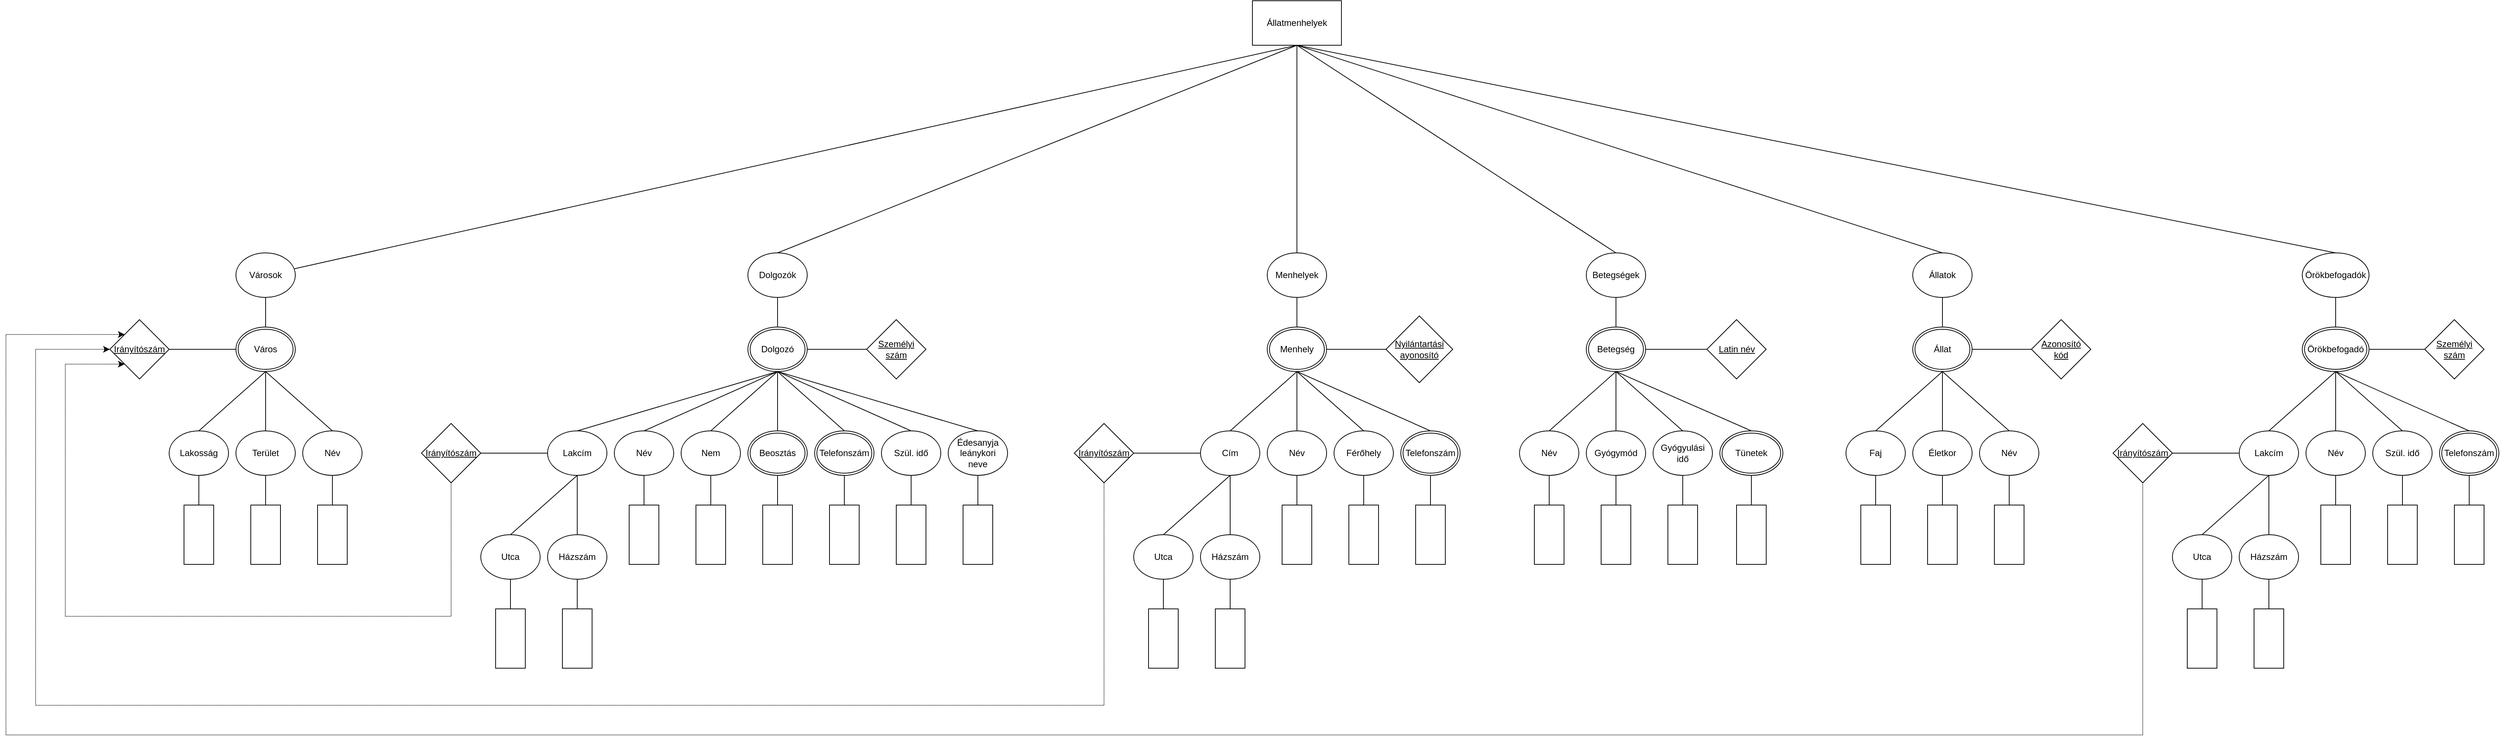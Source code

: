 <mxfile version="24.7.17">
  <diagram name="Page-1" id="3XOxG6FMkao1AMan2YhP">
    <mxGraphModel dx="5751" dy="2480" grid="1" gridSize="10" guides="1" tooltips="1" connect="1" arrows="1" fold="1" page="1" pageScale="1" pageWidth="850" pageHeight="1100" math="0" shadow="0">
      <root>
        <mxCell id="0" />
        <mxCell id="1" parent="0" />
        <mxCell id="oJl91GnHJdicE9mI5OMN-8" value="Lakosság" style="ellipse;whiteSpace=wrap;html=1;" parent="1" vertex="1">
          <mxGeometry x="-1470" y="590" width="80" height="60" as="geometry" />
        </mxCell>
        <mxCell id="oJl91GnHJdicE9mI5OMN-9" value="Terület" style="ellipse;whiteSpace=wrap;html=1;" parent="1" vertex="1">
          <mxGeometry x="-1380" y="590" width="80" height="60" as="geometry" />
        </mxCell>
        <mxCell id="oJl91GnHJdicE9mI5OMN-10" value="Név" style="ellipse;whiteSpace=wrap;html=1;" parent="1" vertex="1">
          <mxGeometry x="-1290" y="590" width="80" height="60" as="geometry" />
        </mxCell>
        <mxCell id="oJl91GnHJdicE9mI5OMN-11" value="" style="endArrow=none;html=1;rounded=0;exitX=1;exitY=0.5;exitDx=0;exitDy=0;entryX=0;entryY=0.5;entryDx=0;entryDy=0;" parent="1" source="3jUiUVgvmcOmY0SQq6iD-46" target="3jUiUVgvmcOmY0SQq6iD-12" edge="1">
          <mxGeometry width="50" height="50" relative="1" as="geometry">
            <mxPoint x="-1460" y="480" as="sourcePoint" />
            <mxPoint x="-890" y="880" as="targetPoint" />
          </mxGeometry>
        </mxCell>
        <mxCell id="oJl91GnHJdicE9mI5OMN-12" value="" style="endArrow=none;html=1;rounded=0;exitX=0.5;exitY=0;exitDx=0;exitDy=0;entryX=0.5;entryY=1;entryDx=0;entryDy=0;endFill=0;startArrow=none;startFill=0;" parent="1" source="oJl91GnHJdicE9mI5OMN-10" target="3jUiUVgvmcOmY0SQq6iD-12" edge="1">
          <mxGeometry width="50" height="50" relative="1" as="geometry">
            <mxPoint x="-1030" y="520" as="sourcePoint" />
            <mxPoint x="-965" y="520" as="targetPoint" />
          </mxGeometry>
        </mxCell>
        <mxCell id="oJl91GnHJdicE9mI5OMN-13" value="" style="endArrow=none;html=1;rounded=0;exitX=0.5;exitY=1;exitDx=0;exitDy=0;entryX=0.5;entryY=0;entryDx=0;entryDy=0;" parent="1" source="3jUiUVgvmcOmY0SQq6iD-12" target="oJl91GnHJdicE9mI5OMN-8" edge="1">
          <mxGeometry width="50" height="50" relative="1" as="geometry">
            <mxPoint x="-1030" y="590" as="sourcePoint" />
            <mxPoint x="-965" y="520" as="targetPoint" />
          </mxGeometry>
        </mxCell>
        <mxCell id="oJl91GnHJdicE9mI5OMN-14" value="" style="endArrow=none;html=1;rounded=0;entryX=0.5;entryY=0;entryDx=0;entryDy=0;exitX=0.5;exitY=1;exitDx=0;exitDy=0;" parent="1" source="3jUiUVgvmcOmY0SQq6iD-12" target="oJl91GnHJdicE9mI5OMN-9" edge="1">
          <mxGeometry width="50" height="50" relative="1" as="geometry">
            <mxPoint x="-845" y="520" as="sourcePoint" />
            <mxPoint x="-780" y="520" as="targetPoint" />
          </mxGeometry>
        </mxCell>
        <mxCell id="oJl91GnHJdicE9mI5OMN-92" style="rounded=0;orthogonalLoop=1;jettySize=auto;html=1;exitX=0.5;exitY=1;exitDx=0;exitDy=0;entryX=0.5;entryY=0;entryDx=0;entryDy=0;endArrow=none;endFill=0;" parent="1" source="3jUiUVgvmcOmY0SQq6iD-15" target="oJl91GnHJdicE9mI5OMN-73" edge="1">
          <mxGeometry relative="1" as="geometry">
            <mxPoint x="950.0" y="540" as="sourcePoint" />
          </mxGeometry>
        </mxCell>
        <mxCell id="oJl91GnHJdicE9mI5OMN-94" style="rounded=0;orthogonalLoop=1;jettySize=auto;html=1;exitX=1;exitY=0.5;exitDx=0;exitDy=0;entryX=0;entryY=0.5;entryDx=0;entryDy=0;endArrow=none;endFill=0;" parent="1" source="3jUiUVgvmcOmY0SQq6iD-15" target="3jUiUVgvmcOmY0SQq6iD-56" edge="1">
          <mxGeometry relative="1" as="geometry">
            <mxPoint x="950.0" y="540" as="sourcePoint" />
            <mxPoint x="1060" y="450" as="targetPoint" />
          </mxGeometry>
        </mxCell>
        <mxCell id="oJl91GnHJdicE9mI5OMN-95" style="rounded=0;orthogonalLoop=1;jettySize=auto;html=1;exitX=0.5;exitY=1;exitDx=0;exitDy=0;entryX=0.5;entryY=0;entryDx=0;entryDy=0;endArrow=none;endFill=0;startArrow=none;startFill=0;" parent="1" source="3jUiUVgvmcOmY0SQq6iD-15" target="oJl91GnHJdicE9mI5OMN-71" edge="1">
          <mxGeometry relative="1" as="geometry">
            <mxPoint x="950.0" y="540" as="sourcePoint" />
          </mxGeometry>
        </mxCell>
        <mxCell id="oJl91GnHJdicE9mI5OMN-35" value="Név" style="ellipse;whiteSpace=wrap;html=1;" parent="1" vertex="1">
          <mxGeometry x="-870" y="590" width="80" height="60" as="geometry" />
        </mxCell>
        <mxCell id="oJl91GnHJdicE9mI5OMN-52" style="rounded=0;orthogonalLoop=1;jettySize=auto;html=1;entryX=1;entryY=0.5;entryDx=0;entryDy=0;endArrow=none;endFill=0;exitX=0;exitY=0.5;exitDx=0;exitDy=0;" parent="1" source="3jUiUVgvmcOmY0SQq6iD-53" target="3jUiUVgvmcOmY0SQq6iD-13" edge="1">
          <mxGeometry relative="1" as="geometry">
            <mxPoint x="30" y="540" as="targetPoint" />
            <mxPoint x="-130" y="620" as="sourcePoint" />
          </mxGeometry>
        </mxCell>
        <mxCell id="oJl91GnHJdicE9mI5OMN-39" value="Cím" style="ellipse;whiteSpace=wrap;html=1;" parent="1" vertex="1">
          <mxGeometry x="-80" y="590" width="80" height="60" as="geometry" />
        </mxCell>
        <mxCell id="oJl91GnHJdicE9mI5OMN-40" value="Utca" style="ellipse;whiteSpace=wrap;html=1;" parent="1" vertex="1">
          <mxGeometry x="-170" y="730" width="80" height="60" as="geometry" />
        </mxCell>
        <mxCell id="oJl91GnHJdicE9mI5OMN-41" value="Házszám" style="ellipse;whiteSpace=wrap;html=1;" parent="1" vertex="1">
          <mxGeometry x="-80" y="730" width="80" height="60" as="geometry" />
        </mxCell>
        <mxCell id="oJl91GnHJdicE9mI5OMN-42" value="Férőhely" style="ellipse;whiteSpace=wrap;html=1;" parent="1" vertex="1">
          <mxGeometry x="100" y="590" width="80" height="60" as="geometry" />
        </mxCell>
        <mxCell id="oJl91GnHJdicE9mI5OMN-43" value="Név" style="ellipse;whiteSpace=wrap;html=1;" parent="1" vertex="1">
          <mxGeometry x="10" y="590" width="80" height="60" as="geometry" />
        </mxCell>
        <mxCell id="oJl91GnHJdicE9mI5OMN-45" value="Nem" style="ellipse;whiteSpace=wrap;html=1;" parent="1" vertex="1">
          <mxGeometry x="-780" y="590" width="80" height="60" as="geometry" />
        </mxCell>
        <mxCell id="oJl91GnHJdicE9mI5OMN-46" value="Szül. idő" style="ellipse;whiteSpace=wrap;html=1;" parent="1" vertex="1">
          <mxGeometry x="-510" y="590" width="80" height="60" as="geometry" />
        </mxCell>
        <mxCell id="oJl91GnHJdicE9mI5OMN-49" value="" style="endArrow=none;html=1;rounded=0;exitX=0.5;exitY=0;exitDx=0;exitDy=0;entryX=0.5;entryY=1;entryDx=0;entryDy=0;" parent="1" source="oJl91GnHJdicE9mI5OMN-61" target="3jUiUVgvmcOmY0SQq6iD-11" edge="1">
          <mxGeometry width="50" height="50" relative="1" as="geometry">
            <mxPoint x="200" y="760" as="sourcePoint" />
            <mxPoint x="30" y="535" as="targetPoint" />
          </mxGeometry>
        </mxCell>
        <mxCell id="oJl91GnHJdicE9mI5OMN-53" style="rounded=0;orthogonalLoop=1;jettySize=auto;html=1;entryX=0.5;entryY=1;entryDx=0;entryDy=0;endArrow=none;endFill=0;exitX=0.5;exitY=0;exitDx=0;exitDy=0;startArrow=none;startFill=0;" parent="1" source="oJl91GnHJdicE9mI5OMN-43" target="3jUiUVgvmcOmY0SQq6iD-13" edge="1">
          <mxGeometry relative="1" as="geometry">
            <mxPoint x="-143" y="421" as="sourcePoint" />
            <mxPoint x="30" y="540" as="targetPoint" />
          </mxGeometry>
        </mxCell>
        <mxCell id="oJl91GnHJdicE9mI5OMN-54" style="rounded=0;orthogonalLoop=1;jettySize=auto;html=1;entryX=0.5;entryY=0;entryDx=0;entryDy=0;endArrow=none;endFill=0;exitX=0.5;exitY=1;exitDx=0;exitDy=0;" parent="1" source="3jUiUVgvmcOmY0SQq6iD-13" target="oJl91GnHJdicE9mI5OMN-39" edge="1">
          <mxGeometry relative="1" as="geometry">
            <mxPoint x="30" y="540" as="sourcePoint" />
            <mxPoint x="-5" y="470" as="targetPoint" />
          </mxGeometry>
        </mxCell>
        <mxCell id="oJl91GnHJdicE9mI5OMN-55" style="rounded=0;orthogonalLoop=1;jettySize=auto;html=1;entryX=0.5;entryY=1;entryDx=0;entryDy=0;endArrow=none;endFill=0;exitX=0.5;exitY=0;exitDx=0;exitDy=0;" parent="1" source="oJl91GnHJdicE9mI5OMN-42" target="3jUiUVgvmcOmY0SQq6iD-13" edge="1">
          <mxGeometry relative="1" as="geometry">
            <mxPoint x="-123.0" y="441" as="sourcePoint" />
            <mxPoint x="30" y="540" as="targetPoint" />
          </mxGeometry>
        </mxCell>
        <mxCell id="t7DiXKhFXk8-TvQDCCYp-29" style="rounded=0;orthogonalLoop=1;jettySize=auto;html=1;exitX=1;exitY=0.5;exitDx=0;exitDy=0;entryX=0;entryY=0.5;entryDx=0;entryDy=0;endArrow=none;endFill=0;" parent="1" source="3jUiUVgvmcOmY0SQq6iD-49" target="oJl91GnHJdicE9mI5OMN-39" edge="1">
          <mxGeometry relative="1" as="geometry" />
        </mxCell>
        <mxCell id="oJl91GnHJdicE9mI5OMN-61" value="Lakcím" style="ellipse;whiteSpace=wrap;html=1;" parent="1" vertex="1">
          <mxGeometry x="-960" y="590" width="80" height="60" as="geometry" />
        </mxCell>
        <mxCell id="oJl91GnHJdicE9mI5OMN-62" value="Utca" style="ellipse;whiteSpace=wrap;html=1;" parent="1" vertex="1">
          <mxGeometry x="-1050" y="730" width="80" height="60" as="geometry" />
        </mxCell>
        <mxCell id="oJl91GnHJdicE9mI5OMN-63" value="Házszám" style="ellipse;whiteSpace=wrap;html=1;" parent="1" vertex="1">
          <mxGeometry x="-960" y="730" width="80" height="60" as="geometry" />
        </mxCell>
        <mxCell id="oJl91GnHJdicE9mI5OMN-64" style="rounded=0;orthogonalLoop=1;jettySize=auto;html=1;entryX=0.5;entryY=0;entryDx=0;entryDy=0;endArrow=none;endFill=0;exitX=0.5;exitY=1;exitDx=0;exitDy=0;" parent="1" source="oJl91GnHJdicE9mI5OMN-61" target="oJl91GnHJdicE9mI5OMN-62" edge="1">
          <mxGeometry relative="1" as="geometry">
            <mxPoint x="-1180.5" y="1031" as="sourcePoint" />
            <mxPoint x="-1052.5" y="1070" as="targetPoint" />
          </mxGeometry>
        </mxCell>
        <mxCell id="oJl91GnHJdicE9mI5OMN-65" style="rounded=0;orthogonalLoop=1;jettySize=auto;html=1;entryX=0.5;entryY=0;entryDx=0;entryDy=0;endArrow=none;endFill=0;exitX=0.5;exitY=1;exitDx=0;exitDy=0;" parent="1" source="oJl91GnHJdicE9mI5OMN-61" target="oJl91GnHJdicE9mI5OMN-63" edge="1">
          <mxGeometry relative="1" as="geometry">
            <mxPoint x="-1170.5" y="1041" as="sourcePoint" />
            <mxPoint x="-1042.5" y="1080" as="targetPoint" />
          </mxGeometry>
        </mxCell>
        <mxCell id="oJl91GnHJdicE9mI5OMN-67" style="rounded=0;orthogonalLoop=1;jettySize=auto;html=1;entryX=0;entryY=0.5;entryDx=0;entryDy=0;endArrow=none;endFill=0;exitX=1;exitY=0.5;exitDx=0;exitDy=0;" parent="1" source="3jUiUVgvmcOmY0SQq6iD-48" target="oJl91GnHJdicE9mI5OMN-61" edge="1">
          <mxGeometry relative="1" as="geometry">
            <mxPoint x="-550" y="810" as="sourcePoint" />
            <mxPoint x="-1082.5" y="1040" as="targetPoint" />
          </mxGeometry>
        </mxCell>
        <mxCell id="3jUiUVgvmcOmY0SQq6iD-79" value="" style="rounded=0;orthogonalLoop=1;jettySize=auto;html=1;endArrow=none;endFill=0;exitX=0.5;exitY=1;exitDx=0;exitDy=0;" edge="1" parent="1" source="oJl91GnHJdicE9mI5OMN-68" target="3jUiUVgvmcOmY0SQq6iD-77">
          <mxGeometry relative="1" as="geometry" />
        </mxCell>
        <mxCell id="oJl91GnHJdicE9mI5OMN-68" value="Édesanyja leánykori &lt;br&gt;neve" style="ellipse;whiteSpace=wrap;html=1;" parent="1" vertex="1">
          <mxGeometry x="-420" y="590" width="80" height="60" as="geometry" />
        </mxCell>
        <mxCell id="oJl91GnHJdicE9mI5OMN-71" value="Név" style="ellipse;whiteSpace=wrap;html=1;" parent="1" vertex="1">
          <mxGeometry x="970.0" y="590" width="80" height="60" as="geometry" />
        </mxCell>
        <mxCell id="oJl91GnHJdicE9mI5OMN-93" style="rounded=0;orthogonalLoop=1;jettySize=auto;html=1;exitX=0.5;exitY=0;exitDx=0;exitDy=0;entryX=0.5;entryY=1;entryDx=0;entryDy=0;endArrow=none;endFill=0;" parent="1" source="oJl91GnHJdicE9mI5OMN-72" edge="1" target="3jUiUVgvmcOmY0SQq6iD-15">
          <mxGeometry relative="1" as="geometry">
            <mxPoint x="950.0" y="540" as="targetPoint" />
          </mxGeometry>
        </mxCell>
        <mxCell id="oJl91GnHJdicE9mI5OMN-72" value="Faj" style="ellipse;whiteSpace=wrap;html=1;" parent="1" vertex="1">
          <mxGeometry x="790" y="590" width="80" height="60" as="geometry" />
        </mxCell>
        <mxCell id="oJl91GnHJdicE9mI5OMN-73" value="Életkor" style="ellipse;whiteSpace=wrap;html=1;" parent="1" vertex="1">
          <mxGeometry x="880.0" y="590" width="80" height="60" as="geometry" />
        </mxCell>
        <mxCell id="oJl91GnHJdicE9mI5OMN-96" style="rounded=0;orthogonalLoop=1;jettySize=auto;html=1;exitX=1;exitY=0.5;exitDx=0;exitDy=0;entryX=0;entryY=0.5;entryDx=0;entryDy=0;endArrow=none;endFill=0;startArrow=none;startFill=0;" parent="1" source="3jUiUVgvmcOmY0SQq6iD-16" target="3jUiUVgvmcOmY0SQq6iD-54" edge="1">
          <mxGeometry relative="1" as="geometry">
            <mxPoint x="478.75" y="520" as="sourcePoint" />
          </mxGeometry>
        </mxCell>
        <mxCell id="oJl91GnHJdicE9mI5OMN-98" style="rounded=0;orthogonalLoop=1;jettySize=auto;html=1;exitX=0.5;exitY=0;exitDx=0;exitDy=0;entryX=0.5;entryY=1;entryDx=0;entryDy=0;endArrow=none;endFill=0;startArrow=none;startFill=0;" parent="1" source="oJl91GnHJdicE9mI5OMN-79" target="3jUiUVgvmcOmY0SQq6iD-16" edge="1">
          <mxGeometry relative="1" as="geometry">
            <mxPoint x="478.75" y="520" as="targetPoint" />
          </mxGeometry>
        </mxCell>
        <mxCell id="oJl91GnHJdicE9mI5OMN-79" value="Gyógymód" style="ellipse;whiteSpace=wrap;html=1;" parent="1" vertex="1">
          <mxGeometry x="440" y="590" width="80" height="60" as="geometry" />
        </mxCell>
        <mxCell id="oJl91GnHJdicE9mI5OMN-97" style="rounded=0;orthogonalLoop=1;jettySize=auto;html=1;exitX=0.5;exitY=0;exitDx=0;exitDy=0;endArrow=none;endFill=0;startArrow=none;startFill=0;entryX=0.5;entryY=1;entryDx=0;entryDy=0;" parent="1" source="oJl91GnHJdicE9mI5OMN-80" target="3jUiUVgvmcOmY0SQq6iD-16" edge="1">
          <mxGeometry relative="1" as="geometry">
            <mxPoint x="480" y="510" as="targetPoint" />
          </mxGeometry>
        </mxCell>
        <mxCell id="oJl91GnHJdicE9mI5OMN-80" value="Név" style="ellipse;whiteSpace=wrap;html=1;" parent="1" vertex="1">
          <mxGeometry x="350" y="590" width="80" height="60" as="geometry" />
        </mxCell>
        <mxCell id="oJl91GnHJdicE9mI5OMN-99" style="rounded=0;orthogonalLoop=1;jettySize=auto;html=1;exitX=0.5;exitY=0;exitDx=0;exitDy=0;entryX=0.5;entryY=1;entryDx=0;entryDy=0;endArrow=none;endFill=0;startArrow=none;startFill=0;" parent="1" source="oJl91GnHJdicE9mI5OMN-81" target="3jUiUVgvmcOmY0SQq6iD-16" edge="1">
          <mxGeometry relative="1" as="geometry">
            <mxPoint x="478.75" y="520" as="targetPoint" />
          </mxGeometry>
        </mxCell>
        <mxCell id="oJl91GnHJdicE9mI5OMN-81" value="Gyógyulási idő" style="ellipse;whiteSpace=wrap;html=1;" parent="1" vertex="1">
          <mxGeometry x="530" y="590" width="80" height="60" as="geometry" />
        </mxCell>
        <mxCell id="oJl91GnHJdicE9mI5OMN-100" style="rounded=0;orthogonalLoop=1;jettySize=auto;html=1;exitX=0.5;exitY=0;exitDx=0;exitDy=0;entryX=0.5;entryY=1;entryDx=0;entryDy=0;endArrow=none;endFill=0;startArrow=none;startFill=0;" parent="1" source="6" target="3jUiUVgvmcOmY0SQq6iD-16" edge="1">
          <mxGeometry relative="1" as="geometry">
            <mxPoint x="478.75" y="520" as="targetPoint" />
            <mxPoint x="635" y="580" as="sourcePoint" />
          </mxGeometry>
        </mxCell>
        <mxCell id="oJl91GnHJdicE9mI5OMN-101" style="rounded=0;orthogonalLoop=1;jettySize=auto;html=1;exitX=0;exitY=0.5;exitDx=0;exitDy=0;entryX=1;entryY=0.5;entryDx=0;entryDy=0;endArrow=none;endFill=0;" parent="1" source="3jUiUVgvmcOmY0SQq6iD-52" target="3jUiUVgvmcOmY0SQq6iD-14" edge="1">
          <mxGeometry relative="1" as="geometry">
            <mxPoint x="1227.04" y="574.98" as="sourcePoint" />
            <mxPoint x="1310" y="700" as="targetPoint" />
          </mxGeometry>
        </mxCell>
        <mxCell id="oJl91GnHJdicE9mI5OMN-102" style="rounded=0;orthogonalLoop=1;jettySize=auto;html=1;exitX=0.5;exitY=0;exitDx=0;exitDy=0;entryX=0.5;entryY=1;entryDx=0;entryDy=0;endArrow=none;endFill=0;startArrow=none;startFill=0;" parent="1" source="oJl91GnHJdicE9mI5OMN-86" target="3jUiUVgvmcOmY0SQq6iD-14" edge="1">
          <mxGeometry relative="1" as="geometry">
            <mxPoint x="1310" y="700" as="targetPoint" />
          </mxGeometry>
        </mxCell>
        <mxCell id="oJl91GnHJdicE9mI5OMN-86" value="Név" style="ellipse;whiteSpace=wrap;html=1;" parent="1" vertex="1">
          <mxGeometry x="1410" y="590" width="80" height="60" as="geometry" />
        </mxCell>
        <mxCell id="oJl91GnHJdicE9mI5OMN-103" style="rounded=0;orthogonalLoop=1;jettySize=auto;html=1;exitX=0.5;exitY=0;exitDx=0;exitDy=0;entryX=0.5;entryY=1;entryDx=0;entryDy=0;endArrow=none;endFill=0;" parent="1" source="oJl91GnHJdicE9mI5OMN-87" target="3jUiUVgvmcOmY0SQq6iD-14" edge="1">
          <mxGeometry relative="1" as="geometry">
            <mxPoint x="1310" y="700" as="targetPoint" />
          </mxGeometry>
        </mxCell>
        <mxCell id="oJl91GnHJdicE9mI5OMN-87" value="Szül. idő" style="ellipse;whiteSpace=wrap;html=1;" parent="1" vertex="1">
          <mxGeometry x="1500" y="590" width="80" height="60" as="geometry" />
        </mxCell>
        <mxCell id="36u0671AOfZQsiYe3x8z-5" style="rounded=0;orthogonalLoop=1;jettySize=auto;html=1;exitX=0.5;exitY=0;exitDx=0;exitDy=0;entryX=0.5;entryY=1;entryDx=0;entryDy=0;endArrow=none;endFill=0;" parent="1" source="2" target="3jUiUVgvmcOmY0SQq6iD-13" edge="1">
          <mxGeometry relative="1" as="geometry">
            <mxPoint x="196.25" y="540" as="sourcePoint" />
            <mxPoint x="30" y="540" as="targetPoint" />
          </mxGeometry>
        </mxCell>
        <mxCell id="36u0671AOfZQsiYe3x8z-14" style="rounded=0;orthogonalLoop=1;jettySize=auto;html=1;exitX=0.5;exitY=0;exitDx=0;exitDy=0;entryX=0.5;entryY=1;entryDx=0;entryDy=0;endArrow=none;endFill=0;" parent="1" source="36u0671AOfZQsiYe3x8z-6" target="3jUiUVgvmcOmY0SQq6iD-14" edge="1">
          <mxGeometry relative="1" as="geometry">
            <mxPoint x="1310" y="700" as="targetPoint" />
          </mxGeometry>
        </mxCell>
        <mxCell id="36u0671AOfZQsiYe3x8z-6" value="Lakcím" style="ellipse;whiteSpace=wrap;html=1;" parent="1" vertex="1">
          <mxGeometry x="1320" y="590" width="80" height="60" as="geometry" />
        </mxCell>
        <mxCell id="36u0671AOfZQsiYe3x8z-7" value="Utca" style="ellipse;whiteSpace=wrap;html=1;" parent="1" vertex="1">
          <mxGeometry x="1230" y="730" width="80" height="60" as="geometry" />
        </mxCell>
        <mxCell id="36u0671AOfZQsiYe3x8z-8" value="Házszám" style="ellipse;whiteSpace=wrap;html=1;" parent="1" vertex="1">
          <mxGeometry x="1320" y="730" width="80" height="60" as="geometry" />
        </mxCell>
        <mxCell id="36u0671AOfZQsiYe3x8z-9" style="rounded=0;orthogonalLoop=1;jettySize=auto;html=1;entryX=0.5;entryY=0;entryDx=0;entryDy=0;endArrow=none;endFill=0;exitX=0.5;exitY=1;exitDx=0;exitDy=0;" parent="1" source="36u0671AOfZQsiYe3x8z-6" target="36u0671AOfZQsiYe3x8z-7" edge="1">
          <mxGeometry relative="1" as="geometry">
            <mxPoint x="1099.5" y="606" as="sourcePoint" />
            <mxPoint x="1227.5" y="645" as="targetPoint" />
          </mxGeometry>
        </mxCell>
        <mxCell id="36u0671AOfZQsiYe3x8z-10" style="rounded=0;orthogonalLoop=1;jettySize=auto;html=1;entryX=0.5;entryY=0;entryDx=0;entryDy=0;endArrow=none;endFill=0;exitX=0.5;exitY=1;exitDx=0;exitDy=0;" parent="1" source="36u0671AOfZQsiYe3x8z-6" target="36u0671AOfZQsiYe3x8z-8" edge="1">
          <mxGeometry relative="1" as="geometry">
            <mxPoint x="1109.5" y="616" as="sourcePoint" />
            <mxPoint x="1237.5" y="655" as="targetPoint" />
          </mxGeometry>
        </mxCell>
        <mxCell id="36u0671AOfZQsiYe3x8z-12" style="rounded=0;orthogonalLoop=1;jettySize=auto;html=1;entryX=0;entryY=0.5;entryDx=0;entryDy=0;endArrow=none;endFill=0;exitX=1;exitY=0.5;exitDx=0;exitDy=0;" parent="1" source="3jUiUVgvmcOmY0SQq6iD-50" target="36u0671AOfZQsiYe3x8z-6" edge="1">
          <mxGeometry relative="1" as="geometry">
            <mxPoint x="1330" y="750" as="sourcePoint" />
            <mxPoint x="1197.5" y="615" as="targetPoint" />
          </mxGeometry>
        </mxCell>
        <mxCell id="2" value="Telefonszám" style="ellipse;shape=doubleEllipse;margin=3;whiteSpace=wrap;html=1;align=center;" parent="1" vertex="1">
          <mxGeometry x="190" y="590" width="80" height="60" as="geometry" />
        </mxCell>
        <mxCell id="t7DiXKhFXk8-TvQDCCYp-32" value="" style="rounded=0;orthogonalLoop=1;jettySize=auto;html=1;endArrow=none;endFill=0;exitX=0.5;exitY=0;exitDx=0;exitDy=0;entryX=0.5;entryY=1;entryDx=0;entryDy=0;" parent="1" source="4" target="3jUiUVgvmcOmY0SQq6iD-11" edge="1">
          <mxGeometry relative="1" as="geometry" />
        </mxCell>
        <mxCell id="4" value="Beosztás" style="ellipse;shape=doubleEllipse;margin=3;whiteSpace=wrap;html=1;align=center;" parent="1" vertex="1">
          <mxGeometry x="-690" y="590" width="80" height="60" as="geometry" />
        </mxCell>
        <mxCell id="6" value="Tünetek" style="ellipse;shape=doubleEllipse;margin=3;whiteSpace=wrap;html=1;align=center;" parent="1" vertex="1">
          <mxGeometry x="620" y="590" width="85" height="60" as="geometry" />
        </mxCell>
        <mxCell id="8" style="rounded=0;orthogonalLoop=1;jettySize=auto;html=1;exitX=0.5;exitY=0;exitDx=0;exitDy=0;endArrow=none;endFill=0;entryX=0.5;entryY=1;entryDx=0;entryDy=0;" parent="1" source="7" target="3jUiUVgvmcOmY0SQq6iD-14" edge="1">
          <mxGeometry relative="1" as="geometry">
            <mxPoint x="1310" y="700" as="targetPoint" />
          </mxGeometry>
        </mxCell>
        <mxCell id="7" value="Telefonszám" style="ellipse;shape=doubleEllipse;margin=3;whiteSpace=wrap;html=1;align=center;" parent="1" vertex="1">
          <mxGeometry x="1590" y="590" width="80" height="60" as="geometry" />
        </mxCell>
        <mxCell id="t7DiXKhFXk8-TvQDCCYp-8" style="rounded=0;orthogonalLoop=1;jettySize=auto;html=1;entryX=0.5;entryY=1;entryDx=0;entryDy=0;endArrow=none;endFill=0;exitX=0.5;exitY=0;exitDx=0;exitDy=0;" parent="1" source="oJl91GnHJdicE9mI5OMN-35" target="3jUiUVgvmcOmY0SQq6iD-11" edge="1">
          <mxGeometry relative="1" as="geometry" />
        </mxCell>
        <mxCell id="t7DiXKhFXk8-TvQDCCYp-30" style="rounded=0;orthogonalLoop=1;jettySize=auto;html=1;exitX=0.5;exitY=0;exitDx=0;exitDy=0;entryX=0.5;entryY=1;entryDx=0;entryDy=0;endArrow=none;endFill=0;" parent="1" source="oJl91GnHJdicE9mI5OMN-40" target="oJl91GnHJdicE9mI5OMN-39" edge="1">
          <mxGeometry relative="1" as="geometry">
            <mxPoint y="720" as="sourcePoint" />
            <mxPoint x="60" y="680" as="targetPoint" />
          </mxGeometry>
        </mxCell>
        <mxCell id="t7DiXKhFXk8-TvQDCCYp-31" style="rounded=0;orthogonalLoop=1;jettySize=auto;html=1;exitX=0.5;exitY=0;exitDx=0;exitDy=0;entryX=0.5;entryY=1;entryDx=0;entryDy=0;endArrow=none;endFill=0;" parent="1" source="oJl91GnHJdicE9mI5OMN-41" target="oJl91GnHJdicE9mI5OMN-39" edge="1">
          <mxGeometry relative="1" as="geometry">
            <mxPoint x="10" y="730" as="sourcePoint" />
            <mxPoint x="70" y="690" as="targetPoint" />
          </mxGeometry>
        </mxCell>
        <mxCell id="t7DiXKhFXk8-TvQDCCYp-33" style="rounded=0;orthogonalLoop=1;jettySize=auto;html=1;entryX=0.5;entryY=1;entryDx=0;entryDy=0;endArrow=none;endFill=0;exitX=0.5;exitY=0;exitDx=0;exitDy=0;" parent="1" source="oJl91GnHJdicE9mI5OMN-45" target="3jUiUVgvmcOmY0SQq6iD-11" edge="1">
          <mxGeometry relative="1" as="geometry">
            <mxPoint x="50" y="400" as="sourcePoint" />
            <mxPoint x="50" y="500" as="targetPoint" />
          </mxGeometry>
        </mxCell>
        <mxCell id="t7DiXKhFXk8-TvQDCCYp-34" style="rounded=0;orthogonalLoop=1;jettySize=auto;html=1;entryX=0.5;entryY=1;entryDx=0;entryDy=0;endArrow=none;endFill=0;exitX=0.5;exitY=0;exitDx=0;exitDy=0;" parent="1" source="oJl91GnHJdicE9mI5OMN-46" target="3jUiUVgvmcOmY0SQq6iD-11" edge="1">
          <mxGeometry relative="1" as="geometry">
            <mxPoint x="50" y="400" as="sourcePoint" />
            <mxPoint x="50" y="500" as="targetPoint" />
          </mxGeometry>
        </mxCell>
        <mxCell id="t7DiXKhFXk8-TvQDCCYp-35" style="rounded=0;orthogonalLoop=1;jettySize=auto;html=1;entryX=1;entryY=0.5;entryDx=0;entryDy=0;endArrow=none;endFill=0;exitX=0;exitY=0.5;exitDx=0;exitDy=0;" parent="1" source="3jUiUVgvmcOmY0SQq6iD-51" target="3jUiUVgvmcOmY0SQq6iD-11" edge="1">
          <mxGeometry relative="1" as="geometry">
            <mxPoint x="60" y="410" as="sourcePoint" />
            <mxPoint x="60" y="510" as="targetPoint" />
          </mxGeometry>
        </mxCell>
        <mxCell id="t7DiXKhFXk8-TvQDCCYp-36" style="rounded=0;orthogonalLoop=1;jettySize=auto;html=1;entryX=0.5;entryY=1;entryDx=0;entryDy=0;endArrow=none;endFill=0;exitX=0.5;exitY=0;exitDx=0;exitDy=0;" parent="1" source="oJl91GnHJdicE9mI5OMN-68" target="3jUiUVgvmcOmY0SQq6iD-11" edge="1">
          <mxGeometry relative="1" as="geometry">
            <mxPoint x="-440" y="390" as="sourcePoint" />
            <mxPoint x="-440" y="490" as="targetPoint" />
          </mxGeometry>
        </mxCell>
        <mxCell id="t7DiXKhFXk8-TvQDCCYp-37" value="Telefonszám" style="ellipse;shape=doubleEllipse;margin=3;whiteSpace=wrap;html=1;align=center;" parent="1" vertex="1">
          <mxGeometry x="-600" y="590" width="80" height="60" as="geometry" />
        </mxCell>
        <mxCell id="t7DiXKhFXk8-TvQDCCYp-38" style="rounded=0;orthogonalLoop=1;jettySize=auto;html=1;entryX=0.5;entryY=1;entryDx=0;entryDy=0;endArrow=none;endFill=0;exitX=0.5;exitY=0;exitDx=0;exitDy=0;" parent="1" source="t7DiXKhFXk8-TvQDCCYp-37" target="3jUiUVgvmcOmY0SQq6iD-11" edge="1">
          <mxGeometry relative="1" as="geometry">
            <mxPoint x="-50" y="485" as="sourcePoint" />
            <mxPoint x="-10" y="520" as="targetPoint" />
          </mxGeometry>
        </mxCell>
        <mxCell id="3jUiUVgvmcOmY0SQq6iD-11" value="Dolgozó" style="ellipse;shape=doubleEllipse;margin=3;whiteSpace=wrap;html=1;align=center;" vertex="1" parent="1">
          <mxGeometry x="-690" y="450" width="80" height="60" as="geometry" />
        </mxCell>
        <mxCell id="3jUiUVgvmcOmY0SQq6iD-12" value="Város" style="ellipse;shape=doubleEllipse;margin=3;whiteSpace=wrap;html=1;align=center;" vertex="1" parent="1">
          <mxGeometry x="-1380" y="450" width="80" height="60" as="geometry" />
        </mxCell>
        <mxCell id="3jUiUVgvmcOmY0SQq6iD-44" value="" style="edgeStyle=orthogonalEdgeStyle;rounded=0;orthogonalLoop=1;jettySize=auto;html=1;endArrow=none;endFill=0;" edge="1" parent="1" source="3jUiUVgvmcOmY0SQq6iD-13" target="3jUiUVgvmcOmY0SQq6iD-19">
          <mxGeometry relative="1" as="geometry" />
        </mxCell>
        <mxCell id="3jUiUVgvmcOmY0SQq6iD-13" value="Menhely" style="ellipse;shape=doubleEllipse;margin=3;whiteSpace=wrap;html=1;align=center;" vertex="1" parent="1">
          <mxGeometry x="10" y="450" width="80" height="60" as="geometry" />
        </mxCell>
        <mxCell id="3jUiUVgvmcOmY0SQq6iD-14" value="Örökbefogadó" style="ellipse;shape=doubleEllipse;margin=3;whiteSpace=wrap;html=1;align=center;" vertex="1" parent="1">
          <mxGeometry x="1405" y="450" width="90" height="60" as="geometry" />
        </mxCell>
        <mxCell id="3jUiUVgvmcOmY0SQq6iD-15" value="Állat" style="ellipse;shape=doubleEllipse;margin=3;whiteSpace=wrap;html=1;align=center;" vertex="1" parent="1">
          <mxGeometry x="880.0" y="450" width="80" height="60" as="geometry" />
        </mxCell>
        <mxCell id="3jUiUVgvmcOmY0SQq6iD-16" value="Betegség" style="ellipse;shape=doubleEllipse;margin=3;whiteSpace=wrap;html=1;align=center;" vertex="1" parent="1">
          <mxGeometry x="440" y="450" width="80" height="60" as="geometry" />
        </mxCell>
        <mxCell id="3jUiUVgvmcOmY0SQq6iD-115" style="rounded=0;orthogonalLoop=1;jettySize=auto;html=1;entryX=0.5;entryY=1;entryDx=0;entryDy=0;endArrow=none;endFill=0;" edge="1" parent="1" source="3jUiUVgvmcOmY0SQq6iD-17" target="3jUiUVgvmcOmY0SQq6iD-110">
          <mxGeometry relative="1" as="geometry" />
        </mxCell>
        <mxCell id="3jUiUVgvmcOmY0SQq6iD-17" value="Városok" style="ellipse;whiteSpace=wrap;html=1;" vertex="1" parent="1">
          <mxGeometry x="-1380" y="350" width="80" height="60" as="geometry" />
        </mxCell>
        <mxCell id="3jUiUVgvmcOmY0SQq6iD-18" value="Dolgozók" style="ellipse;whiteSpace=wrap;html=1;" vertex="1" parent="1">
          <mxGeometry x="-690" y="350" width="80" height="60" as="geometry" />
        </mxCell>
        <mxCell id="3jUiUVgvmcOmY0SQq6iD-19" value="Menhelyek" style="ellipse;whiteSpace=wrap;html=1;" vertex="1" parent="1">
          <mxGeometry x="10" y="350" width="80" height="60" as="geometry" />
        </mxCell>
        <mxCell id="3jUiUVgvmcOmY0SQq6iD-20" value="Örökbefogadók" style="ellipse;whiteSpace=wrap;html=1;" vertex="1" parent="1">
          <mxGeometry x="1405" y="350" width="90" height="60" as="geometry" />
        </mxCell>
        <mxCell id="3jUiUVgvmcOmY0SQq6iD-21" value="Állatok" style="ellipse;whiteSpace=wrap;html=1;" vertex="1" parent="1">
          <mxGeometry x="880.0" y="350" width="80" height="60" as="geometry" />
        </mxCell>
        <mxCell id="3jUiUVgvmcOmY0SQq6iD-22" value="Betegségek" style="ellipse;whiteSpace=wrap;html=1;" vertex="1" parent="1">
          <mxGeometry x="440" y="350" width="80" height="60" as="geometry" />
        </mxCell>
        <mxCell id="3jUiUVgvmcOmY0SQq6iD-23" style="rounded=0;orthogonalLoop=1;jettySize=auto;html=1;exitX=0.5;exitY=1;exitDx=0;exitDy=0;entryX=0.5;entryY=0;entryDx=0;entryDy=0;endArrow=none;endFill=0;startArrow=none;startFill=0;" edge="1" parent="1" source="3jUiUVgvmcOmY0SQq6iD-22" target="3jUiUVgvmcOmY0SQq6iD-16">
          <mxGeometry relative="1" as="geometry">
            <mxPoint x="390" y="350" as="sourcePoint" />
            <mxPoint x="250" y="470" as="targetPoint" />
          </mxGeometry>
        </mxCell>
        <mxCell id="3jUiUVgvmcOmY0SQq6iD-24" style="rounded=0;orthogonalLoop=1;jettySize=auto;html=1;exitX=0.5;exitY=1;exitDx=0;exitDy=0;entryX=0.5;entryY=0;entryDx=0;entryDy=0;endArrow=none;endFill=0;" edge="1" parent="1" source="3jUiUVgvmcOmY0SQq6iD-21" target="3jUiUVgvmcOmY0SQq6iD-15">
          <mxGeometry relative="1" as="geometry">
            <mxPoint x="1000.0" y="300" as="sourcePoint" />
            <mxPoint x="1000.0" y="350" as="targetPoint" />
          </mxGeometry>
        </mxCell>
        <mxCell id="3jUiUVgvmcOmY0SQq6iD-25" style="rounded=0;orthogonalLoop=1;jettySize=auto;html=1;exitX=0.5;exitY=1;exitDx=0;exitDy=0;entryX=0.5;entryY=0;entryDx=0;entryDy=0;endArrow=none;endFill=0;" edge="1" parent="1" source="3jUiUVgvmcOmY0SQq6iD-20" target="3jUiUVgvmcOmY0SQq6iD-14">
          <mxGeometry relative="1" as="geometry">
            <mxPoint x="1590" y="370" as="sourcePoint" />
            <mxPoint x="1590" y="420" as="targetPoint" />
          </mxGeometry>
        </mxCell>
        <mxCell id="3jUiUVgvmcOmY0SQq6iD-40" style="rounded=0;orthogonalLoop=1;jettySize=auto;html=1;exitX=0.5;exitY=1;exitDx=0;exitDy=0;entryX=0.5;entryY=0;entryDx=0;entryDy=0;endArrow=none;endFill=0;" edge="1" parent="1" source="3jUiUVgvmcOmY0SQq6iD-18" target="3jUiUVgvmcOmY0SQq6iD-11">
          <mxGeometry relative="1" as="geometry">
            <mxPoint x="-520" y="400" as="sourcePoint" />
            <mxPoint x="-520" y="450" as="targetPoint" />
          </mxGeometry>
        </mxCell>
        <mxCell id="3jUiUVgvmcOmY0SQq6iD-41" style="rounded=0;orthogonalLoop=1;jettySize=auto;html=1;exitX=0.5;exitY=1;exitDx=0;exitDy=0;entryX=0.5;entryY=0;entryDx=0;entryDy=0;endArrow=none;endFill=0;" edge="1" parent="1" source="3jUiUVgvmcOmY0SQq6iD-17" target="3jUiUVgvmcOmY0SQq6iD-12">
          <mxGeometry relative="1" as="geometry">
            <mxPoint x="-1420" y="400" as="sourcePoint" />
            <mxPoint x="-1420" y="460" as="targetPoint" />
          </mxGeometry>
        </mxCell>
        <mxCell id="3jUiUVgvmcOmY0SQq6iD-43" value="" style="rounded=0;whiteSpace=wrap;html=1;" vertex="1" parent="1">
          <mxGeometry x="-1450" y="690" width="40" height="80" as="geometry" />
        </mxCell>
        <mxCell id="3jUiUVgvmcOmY0SQq6iD-46" value="&lt;u&gt;Irányítószám&lt;/u&gt;" style="rhombus;whiteSpace=wrap;html=1;" vertex="1" parent="1">
          <mxGeometry x="-1550" y="440" width="80" height="80" as="geometry" />
        </mxCell>
        <mxCell id="3jUiUVgvmcOmY0SQq6iD-107" style="edgeStyle=orthogonalEdgeStyle;rounded=0;orthogonalLoop=1;jettySize=auto;html=1;entryX=0;entryY=1;entryDx=0;entryDy=0;dashed=1;dashPattern=1 1;" edge="1" parent="1" source="3jUiUVgvmcOmY0SQq6iD-48" target="3jUiUVgvmcOmY0SQq6iD-46">
          <mxGeometry relative="1" as="geometry">
            <Array as="points">
              <mxPoint x="-1090" y="840" />
              <mxPoint x="-1610" y="840" />
              <mxPoint x="-1610" y="500" />
            </Array>
          </mxGeometry>
        </mxCell>
        <mxCell id="3jUiUVgvmcOmY0SQq6iD-48" value="&lt;u&gt;Irányítószám&lt;/u&gt;" style="rhombus;whiteSpace=wrap;html=1;" vertex="1" parent="1">
          <mxGeometry x="-1130" y="580" width="80" height="80" as="geometry" />
        </mxCell>
        <mxCell id="3jUiUVgvmcOmY0SQq6iD-49" value="&lt;u&gt;Irányítószám&lt;/u&gt;" style="rhombus;whiteSpace=wrap;html=1;" vertex="1" parent="1">
          <mxGeometry x="-250" y="580" width="80" height="80" as="geometry" />
        </mxCell>
        <mxCell id="3jUiUVgvmcOmY0SQq6iD-50" value="&lt;u&gt;Irányítószám&lt;/u&gt;" style="rhombus;whiteSpace=wrap;html=1;" vertex="1" parent="1">
          <mxGeometry x="1150" y="580" width="80" height="80" as="geometry" />
        </mxCell>
        <mxCell id="3jUiUVgvmcOmY0SQq6iD-51" value="&lt;u&gt;Személyi szám&lt;/u&gt;" style="rhombus;whiteSpace=wrap;html=1;" vertex="1" parent="1">
          <mxGeometry x="-530" y="440" width="80" height="80" as="geometry" />
        </mxCell>
        <mxCell id="3jUiUVgvmcOmY0SQq6iD-52" value="&lt;u&gt;Személyi szám&lt;/u&gt;" style="rhombus;whiteSpace=wrap;html=1;" vertex="1" parent="1">
          <mxGeometry x="1570" y="440" width="80" height="80" as="geometry" />
        </mxCell>
        <mxCell id="3jUiUVgvmcOmY0SQq6iD-53" value="&lt;div&gt;&lt;u&gt;Nyilántartási&lt;/u&gt;&lt;/div&gt;&lt;div&gt;&lt;u&gt;ayonosító&lt;/u&gt;&lt;/div&gt;" style="rhombus;whiteSpace=wrap;html=1;" vertex="1" parent="1">
          <mxGeometry x="170" y="435" width="90" height="90" as="geometry" />
        </mxCell>
        <mxCell id="3jUiUVgvmcOmY0SQq6iD-54" value="&lt;u&gt;Latin név&lt;/u&gt;" style="rhombus;whiteSpace=wrap;html=1;" vertex="1" parent="1">
          <mxGeometry x="602.5" y="440" width="80" height="80" as="geometry" />
        </mxCell>
        <mxCell id="3jUiUVgvmcOmY0SQq6iD-56" value="&lt;u&gt;Azonosító &lt;br&gt;kód&lt;/u&gt;" style="rhombus;whiteSpace=wrap;html=1;" vertex="1" parent="1">
          <mxGeometry x="1040" y="440" width="80" height="80" as="geometry" />
        </mxCell>
        <mxCell id="3jUiUVgvmcOmY0SQq6iD-57" value="" style="rounded=0;whiteSpace=wrap;html=1;" vertex="1" parent="1">
          <mxGeometry x="-1360" y="690" width="40" height="80" as="geometry" />
        </mxCell>
        <mxCell id="3jUiUVgvmcOmY0SQq6iD-58" value="" style="rounded=0;whiteSpace=wrap;html=1;" vertex="1" parent="1">
          <mxGeometry x="-1270" y="690" width="40" height="80" as="geometry" />
        </mxCell>
        <mxCell id="3jUiUVgvmcOmY0SQq6iD-59" value="" style="endArrow=none;html=1;rounded=0;entryX=0.5;entryY=0;entryDx=0;entryDy=0;exitX=0.5;exitY=1;exitDx=0;exitDy=0;" edge="1" parent="1" source="oJl91GnHJdicE9mI5OMN-9" target="3jUiUVgvmcOmY0SQq6iD-57">
          <mxGeometry width="50" height="50" relative="1" as="geometry">
            <mxPoint x="-1330" y="550" as="sourcePoint" />
            <mxPoint x="-1330" y="600" as="targetPoint" />
          </mxGeometry>
        </mxCell>
        <mxCell id="3jUiUVgvmcOmY0SQq6iD-60" value="" style="endArrow=none;html=1;rounded=0;entryX=0.5;entryY=0;entryDx=0;entryDy=0;exitX=0.5;exitY=1;exitDx=0;exitDy=0;" edge="1" parent="1" source="oJl91GnHJdicE9mI5OMN-10" target="3jUiUVgvmcOmY0SQq6iD-58">
          <mxGeometry width="50" height="50" relative="1" as="geometry">
            <mxPoint x="-1320" y="560" as="sourcePoint" />
            <mxPoint x="-1320" y="610" as="targetPoint" />
          </mxGeometry>
        </mxCell>
        <mxCell id="3jUiUVgvmcOmY0SQq6iD-61" value="" style="endArrow=none;html=1;rounded=0;entryX=0.5;entryY=0;entryDx=0;entryDy=0;exitX=0.5;exitY=1;exitDx=0;exitDy=0;" edge="1" parent="1" source="oJl91GnHJdicE9mI5OMN-8" target="3jUiUVgvmcOmY0SQq6iD-43">
          <mxGeometry width="50" height="50" relative="1" as="geometry">
            <mxPoint x="-1310" y="570" as="sourcePoint" />
            <mxPoint x="-1310" y="620" as="targetPoint" />
          </mxGeometry>
        </mxCell>
        <mxCell id="3jUiUVgvmcOmY0SQq6iD-62" value="" style="rounded=0;whiteSpace=wrap;html=1;" vertex="1" parent="1">
          <mxGeometry x="-1030" y="830" width="40" height="80" as="geometry" />
        </mxCell>
        <mxCell id="3jUiUVgvmcOmY0SQq6iD-63" value="" style="endArrow=none;html=1;rounded=0;entryX=0.5;entryY=0;entryDx=0;entryDy=0;exitX=0.5;exitY=1;exitDx=0;exitDy=0;" edge="1" parent="1" target="3jUiUVgvmcOmY0SQq6iD-62" source="oJl91GnHJdicE9mI5OMN-62">
          <mxGeometry width="50" height="50" relative="1" as="geometry">
            <mxPoint x="-970" y="790" as="sourcePoint" />
            <mxPoint x="-1040" y="750" as="targetPoint" />
          </mxGeometry>
        </mxCell>
        <mxCell id="3jUiUVgvmcOmY0SQq6iD-64" value="" style="rounded=0;whiteSpace=wrap;html=1;" vertex="1" parent="1">
          <mxGeometry x="-940" y="830" width="40" height="80" as="geometry" />
        </mxCell>
        <mxCell id="3jUiUVgvmcOmY0SQq6iD-65" value="" style="endArrow=none;html=1;rounded=0;entryX=0.5;entryY=0;entryDx=0;entryDy=0;exitX=0.5;exitY=1;exitDx=0;exitDy=0;" edge="1" parent="1" target="3jUiUVgvmcOmY0SQq6iD-64" source="oJl91GnHJdicE9mI5OMN-63">
          <mxGeometry width="50" height="50" relative="1" as="geometry">
            <mxPoint x="-870" y="780" as="sourcePoint" />
            <mxPoint x="-940" y="750" as="targetPoint" />
          </mxGeometry>
        </mxCell>
        <mxCell id="3jUiUVgvmcOmY0SQq6iD-66" value="" style="rounded=0;whiteSpace=wrap;html=1;" vertex="1" parent="1">
          <mxGeometry x="-850" y="690" width="40" height="80" as="geometry" />
        </mxCell>
        <mxCell id="3jUiUVgvmcOmY0SQq6iD-67" value="" style="endArrow=none;html=1;rounded=0;entryX=0.5;entryY=0;entryDx=0;entryDy=0;exitX=0.5;exitY=1;exitDx=0;exitDy=0;" edge="1" parent="1" target="3jUiUVgvmcOmY0SQq6iD-66" source="oJl91GnHJdicE9mI5OMN-35">
          <mxGeometry width="50" height="50" relative="1" as="geometry">
            <mxPoint x="-840" y="640" as="sourcePoint" />
            <mxPoint x="-900" y="621" as="targetPoint" />
          </mxGeometry>
        </mxCell>
        <mxCell id="3jUiUVgvmcOmY0SQq6iD-69" value="" style="rounded=0;whiteSpace=wrap;html=1;" vertex="1" parent="1">
          <mxGeometry x="-760" y="690" width="40" height="80" as="geometry" />
        </mxCell>
        <mxCell id="3jUiUVgvmcOmY0SQq6iD-70" value="" style="endArrow=none;html=1;rounded=0;entryX=0.5;entryY=0;entryDx=0;entryDy=0;exitX=0.5;exitY=1;exitDx=0;exitDy=0;" edge="1" parent="1" target="3jUiUVgvmcOmY0SQq6iD-69" source="oJl91GnHJdicE9mI5OMN-45">
          <mxGeometry width="50" height="50" relative="1" as="geometry">
            <mxPoint x="-740" y="651.5" as="sourcePoint" />
            <mxPoint x="-810" y="621.5" as="targetPoint" />
          </mxGeometry>
        </mxCell>
        <mxCell id="3jUiUVgvmcOmY0SQq6iD-71" value="" style="rounded=0;whiteSpace=wrap;html=1;" vertex="1" parent="1">
          <mxGeometry x="-670" y="690" width="40" height="80" as="geometry" />
        </mxCell>
        <mxCell id="3jUiUVgvmcOmY0SQq6iD-72" value="" style="endArrow=none;html=1;rounded=0;entryX=0.5;entryY=0;entryDx=0;entryDy=0;exitX=0.5;exitY=1;exitDx=0;exitDy=0;" edge="1" parent="1" target="3jUiUVgvmcOmY0SQq6iD-71" source="4">
          <mxGeometry width="50" height="50" relative="1" as="geometry">
            <mxPoint x="-650" y="651.5" as="sourcePoint" />
            <mxPoint x="-720" y="621.5" as="targetPoint" />
          </mxGeometry>
        </mxCell>
        <mxCell id="3jUiUVgvmcOmY0SQq6iD-73" value="" style="rounded=0;whiteSpace=wrap;html=1;" vertex="1" parent="1">
          <mxGeometry x="-580" y="690" width="40" height="80" as="geometry" />
        </mxCell>
        <mxCell id="3jUiUVgvmcOmY0SQq6iD-74" value="" style="endArrow=none;html=1;rounded=0;entryX=0.5;entryY=0;entryDx=0;entryDy=0;exitX=0.5;exitY=1;exitDx=0;exitDy=0;" edge="1" parent="1" target="3jUiUVgvmcOmY0SQq6iD-73" source="t7DiXKhFXk8-TvQDCCYp-37">
          <mxGeometry width="50" height="50" relative="1" as="geometry">
            <mxPoint x="-560" y="652.5" as="sourcePoint" />
            <mxPoint x="-630" y="621" as="targetPoint" />
          </mxGeometry>
        </mxCell>
        <mxCell id="3jUiUVgvmcOmY0SQq6iD-75" value="" style="rounded=0;whiteSpace=wrap;html=1;" vertex="1" parent="1">
          <mxGeometry x="-490" y="690" width="40" height="80" as="geometry" />
        </mxCell>
        <mxCell id="3jUiUVgvmcOmY0SQq6iD-76" value="" style="endArrow=none;html=1;rounded=0;entryX=0.5;entryY=0;entryDx=0;entryDy=0;exitX=0.5;exitY=1;exitDx=0;exitDy=0;" edge="1" parent="1" target="3jUiUVgvmcOmY0SQq6iD-75" source="oJl91GnHJdicE9mI5OMN-46">
          <mxGeometry width="50" height="50" relative="1" as="geometry">
            <mxPoint x="-470" y="651" as="sourcePoint" />
            <mxPoint x="-540" y="621" as="targetPoint" />
          </mxGeometry>
        </mxCell>
        <mxCell id="3jUiUVgvmcOmY0SQq6iD-77" value="" style="rounded=0;whiteSpace=wrap;html=1;" vertex="1" parent="1">
          <mxGeometry x="-400" y="690" width="40" height="80" as="geometry" />
        </mxCell>
        <mxCell id="3jUiUVgvmcOmY0SQq6iD-81" value="" style="rounded=0;orthogonalLoop=1;jettySize=auto;html=1;endArrow=none;endFill=0;exitX=0.5;exitY=1;exitDx=0;exitDy=0;" edge="1" parent="1" target="3jUiUVgvmcOmY0SQq6iD-82" source="oJl91GnHJdicE9mI5OMN-43">
          <mxGeometry relative="1" as="geometry">
            <mxPoint x="50" y="650" as="sourcePoint" />
          </mxGeometry>
        </mxCell>
        <mxCell id="3jUiUVgvmcOmY0SQq6iD-82" value="" style="rounded=0;whiteSpace=wrap;html=1;" vertex="1" parent="1">
          <mxGeometry x="30" y="690" width="40" height="80" as="geometry" />
        </mxCell>
        <mxCell id="3jUiUVgvmcOmY0SQq6iD-83" value="" style="rounded=0;orthogonalLoop=1;jettySize=auto;html=1;endArrow=none;endFill=0;exitX=0.5;exitY=1;exitDx=0;exitDy=0;" edge="1" parent="1" target="3jUiUVgvmcOmY0SQq6iD-84" source="oJl91GnHJdicE9mI5OMN-42">
          <mxGeometry relative="1" as="geometry">
            <mxPoint x="60" y="660" as="sourcePoint" />
          </mxGeometry>
        </mxCell>
        <mxCell id="3jUiUVgvmcOmY0SQq6iD-84" value="" style="rounded=0;whiteSpace=wrap;html=1;" vertex="1" parent="1">
          <mxGeometry x="120" y="690" width="40" height="80" as="geometry" />
        </mxCell>
        <mxCell id="3jUiUVgvmcOmY0SQq6iD-85" value="" style="rounded=0;orthogonalLoop=1;jettySize=auto;html=1;endArrow=none;endFill=0;exitX=0.5;exitY=1;exitDx=0;exitDy=0;" edge="1" parent="1" target="3jUiUVgvmcOmY0SQq6iD-86" source="2">
          <mxGeometry relative="1" as="geometry">
            <mxPoint x="230" y="650" as="sourcePoint" />
          </mxGeometry>
        </mxCell>
        <mxCell id="3jUiUVgvmcOmY0SQq6iD-86" value="" style="rounded=0;whiteSpace=wrap;html=1;" vertex="1" parent="1">
          <mxGeometry x="210" y="690" width="40" height="80" as="geometry" />
        </mxCell>
        <mxCell id="3jUiUVgvmcOmY0SQq6iD-87" value="" style="rounded=0;orthogonalLoop=1;jettySize=auto;html=1;endArrow=none;endFill=0;exitX=0.5;exitY=1;exitDx=0;exitDy=0;" edge="1" parent="1" target="3jUiUVgvmcOmY0SQq6iD-88" source="oJl91GnHJdicE9mI5OMN-41">
          <mxGeometry relative="1" as="geometry">
            <mxPoint x="-40" y="790" as="sourcePoint" />
          </mxGeometry>
        </mxCell>
        <mxCell id="3jUiUVgvmcOmY0SQq6iD-88" value="" style="rounded=0;whiteSpace=wrap;html=1;" vertex="1" parent="1">
          <mxGeometry x="-60" y="830" width="40" height="80" as="geometry" />
        </mxCell>
        <mxCell id="3jUiUVgvmcOmY0SQq6iD-89" value="" style="rounded=0;orthogonalLoop=1;jettySize=auto;html=1;endArrow=none;endFill=0;exitX=0.5;exitY=1;exitDx=0;exitDy=0;" edge="1" parent="1" target="3jUiUVgvmcOmY0SQq6iD-90" source="oJl91GnHJdicE9mI5OMN-40">
          <mxGeometry relative="1" as="geometry">
            <mxPoint x="-130" y="790" as="sourcePoint" />
          </mxGeometry>
        </mxCell>
        <mxCell id="3jUiUVgvmcOmY0SQq6iD-90" value="" style="rounded=0;whiteSpace=wrap;html=1;" vertex="1" parent="1">
          <mxGeometry x="-150" y="830" width="40" height="80" as="geometry" />
        </mxCell>
        <mxCell id="3jUiUVgvmcOmY0SQq6iD-91" value="" style="rounded=0;orthogonalLoop=1;jettySize=auto;html=1;endArrow=none;endFill=0;exitX=0.5;exitY=1;exitDx=0;exitDy=0;" edge="1" parent="1" target="3jUiUVgvmcOmY0SQq6iD-92" source="oJl91GnHJdicE9mI5OMN-80">
          <mxGeometry relative="1" as="geometry">
            <mxPoint x="390" y="650" as="sourcePoint" />
          </mxGeometry>
        </mxCell>
        <mxCell id="3jUiUVgvmcOmY0SQq6iD-92" value="" style="rounded=0;whiteSpace=wrap;html=1;" vertex="1" parent="1">
          <mxGeometry x="370" y="690" width="40" height="80" as="geometry" />
        </mxCell>
        <mxCell id="3jUiUVgvmcOmY0SQq6iD-93" value="" style="rounded=0;orthogonalLoop=1;jettySize=auto;html=1;endArrow=none;endFill=0;exitX=0.5;exitY=1;exitDx=0;exitDy=0;" edge="1" parent="1" target="3jUiUVgvmcOmY0SQq6iD-94" source="oJl91GnHJdicE9mI5OMN-79">
          <mxGeometry relative="1" as="geometry">
            <mxPoint x="480" y="650" as="sourcePoint" />
          </mxGeometry>
        </mxCell>
        <mxCell id="3jUiUVgvmcOmY0SQq6iD-94" value="" style="rounded=0;whiteSpace=wrap;html=1;" vertex="1" parent="1">
          <mxGeometry x="460" y="690" width="40" height="80" as="geometry" />
        </mxCell>
        <mxCell id="3jUiUVgvmcOmY0SQq6iD-95" value="" style="rounded=0;orthogonalLoop=1;jettySize=auto;html=1;endArrow=none;endFill=0;exitX=0.5;exitY=1;exitDx=0;exitDy=0;" edge="1" parent="1" target="3jUiUVgvmcOmY0SQq6iD-96" source="oJl91GnHJdicE9mI5OMN-81">
          <mxGeometry relative="1" as="geometry">
            <mxPoint x="570" y="650" as="sourcePoint" />
          </mxGeometry>
        </mxCell>
        <mxCell id="3jUiUVgvmcOmY0SQq6iD-96" value="" style="rounded=0;whiteSpace=wrap;html=1;" vertex="1" parent="1">
          <mxGeometry x="550" y="690" width="40" height="80" as="geometry" />
        </mxCell>
        <mxCell id="3jUiUVgvmcOmY0SQq6iD-97" value="" style="rounded=0;orthogonalLoop=1;jettySize=auto;html=1;endArrow=none;endFill=0;exitX=0.5;exitY=1;exitDx=0;exitDy=0;" edge="1" parent="1" target="3jUiUVgvmcOmY0SQq6iD-98" source="oJl91GnHJdicE9mI5OMN-72">
          <mxGeometry relative="1" as="geometry">
            <mxPoint x="830.0" y="650" as="sourcePoint" />
          </mxGeometry>
        </mxCell>
        <mxCell id="3jUiUVgvmcOmY0SQq6iD-98" value="" style="rounded=0;whiteSpace=wrap;html=1;" vertex="1" parent="1">
          <mxGeometry x="810.0" y="690" width="40" height="80" as="geometry" />
        </mxCell>
        <mxCell id="3jUiUVgvmcOmY0SQq6iD-99" value="" style="rounded=0;orthogonalLoop=1;jettySize=auto;html=1;endArrow=none;endFill=0;exitX=0.5;exitY=1;exitDx=0;exitDy=0;" edge="1" parent="1" target="3jUiUVgvmcOmY0SQq6iD-100" source="oJl91GnHJdicE9mI5OMN-73">
          <mxGeometry relative="1" as="geometry">
            <mxPoint x="920.0" y="650" as="sourcePoint" />
          </mxGeometry>
        </mxCell>
        <mxCell id="3jUiUVgvmcOmY0SQq6iD-100" value="" style="rounded=0;whiteSpace=wrap;html=1;" vertex="1" parent="1">
          <mxGeometry x="900.0" y="690" width="40" height="80" as="geometry" />
        </mxCell>
        <mxCell id="3jUiUVgvmcOmY0SQq6iD-101" value="" style="rounded=0;orthogonalLoop=1;jettySize=auto;html=1;endArrow=none;endFill=0;exitX=0.5;exitY=1;exitDx=0;exitDy=0;" edge="1" parent="1" target="3jUiUVgvmcOmY0SQq6iD-102" source="oJl91GnHJdicE9mI5OMN-71">
          <mxGeometry relative="1" as="geometry">
            <mxPoint x="1010.0" y="650" as="sourcePoint" />
          </mxGeometry>
        </mxCell>
        <mxCell id="3jUiUVgvmcOmY0SQq6iD-102" value="" style="rounded=0;whiteSpace=wrap;html=1;" vertex="1" parent="1">
          <mxGeometry x="990.0" y="690" width="40" height="80" as="geometry" />
        </mxCell>
        <mxCell id="3jUiUVgvmcOmY0SQq6iD-103" value="" style="rounded=0;orthogonalLoop=1;jettySize=auto;html=1;endArrow=none;endFill=0;exitX=0.5;exitY=1;exitDx=0;exitDy=0;" edge="1" parent="1" target="3jUiUVgvmcOmY0SQq6iD-104" source="6">
          <mxGeometry relative="1" as="geometry">
            <mxPoint x="652.5" y="640" as="sourcePoint" />
          </mxGeometry>
        </mxCell>
        <mxCell id="3jUiUVgvmcOmY0SQq6iD-104" value="" style="rounded=0;whiteSpace=wrap;html=1;" vertex="1" parent="1">
          <mxGeometry x="642.5" y="690" width="40" height="80" as="geometry" />
        </mxCell>
        <mxCell id="3jUiUVgvmcOmY0SQq6iD-108" style="edgeStyle=orthogonalEdgeStyle;rounded=0;orthogonalLoop=1;jettySize=auto;html=1;entryX=0;entryY=0.5;entryDx=0;entryDy=0;dashed=1;dashPattern=1 1;exitX=0.5;exitY=1;exitDx=0;exitDy=0;" edge="1" parent="1" source="3jUiUVgvmcOmY0SQq6iD-49" target="3jUiUVgvmcOmY0SQq6iD-46">
          <mxGeometry relative="1" as="geometry">
            <mxPoint x="-1080" y="670" as="sourcePoint" />
            <mxPoint x="-1520" y="510" as="targetPoint" />
            <Array as="points">
              <mxPoint x="-210" y="960" />
              <mxPoint x="-1650" y="960" />
              <mxPoint x="-1650" y="480" />
            </Array>
          </mxGeometry>
        </mxCell>
        <mxCell id="3jUiUVgvmcOmY0SQq6iD-109" style="edgeStyle=orthogonalEdgeStyle;rounded=0;orthogonalLoop=1;jettySize=auto;html=1;entryX=0;entryY=0;entryDx=0;entryDy=0;dashed=1;dashPattern=1 1;exitX=0.5;exitY=1;exitDx=0;exitDy=0;" edge="1" parent="1" source="3jUiUVgvmcOmY0SQq6iD-50" target="3jUiUVgvmcOmY0SQq6iD-46">
          <mxGeometry relative="1" as="geometry">
            <mxPoint x="-1070" y="680" as="sourcePoint" />
            <mxPoint x="-1510" y="520" as="targetPoint" />
            <Array as="points">
              <mxPoint x="1190" y="1000" />
              <mxPoint x="-1690" y="1000" />
              <mxPoint x="-1690" y="460" />
            </Array>
          </mxGeometry>
        </mxCell>
        <mxCell id="3jUiUVgvmcOmY0SQq6iD-110" value="Állatmenhelyek" style="rounded=0;whiteSpace=wrap;html=1;" vertex="1" parent="1">
          <mxGeometry x="-10" y="10" width="120" height="60" as="geometry" />
        </mxCell>
        <mxCell id="3jUiUVgvmcOmY0SQq6iD-116" style="rounded=0;orthogonalLoop=1;jettySize=auto;html=1;entryX=0.5;entryY=1;entryDx=0;entryDy=0;endArrow=none;endFill=0;exitX=0.5;exitY=0;exitDx=0;exitDy=0;" edge="1" parent="1" source="3jUiUVgvmcOmY0SQq6iD-18" target="3jUiUVgvmcOmY0SQq6iD-110">
          <mxGeometry relative="1" as="geometry">
            <mxPoint x="-1292" y="380" as="sourcePoint" />
            <mxPoint x="60" y="10" as="targetPoint" />
          </mxGeometry>
        </mxCell>
        <mxCell id="3jUiUVgvmcOmY0SQq6iD-117" style="rounded=0;orthogonalLoop=1;jettySize=auto;html=1;entryX=0.5;entryY=1;entryDx=0;entryDy=0;endArrow=none;endFill=0;exitX=0.5;exitY=0;exitDx=0;exitDy=0;" edge="1" parent="1" source="3jUiUVgvmcOmY0SQq6iD-19" target="3jUiUVgvmcOmY0SQq6iD-110">
          <mxGeometry relative="1" as="geometry">
            <mxPoint x="-640" y="360" as="sourcePoint" />
            <mxPoint x="60" y="10" as="targetPoint" />
          </mxGeometry>
        </mxCell>
        <mxCell id="3jUiUVgvmcOmY0SQq6iD-118" style="rounded=0;orthogonalLoop=1;jettySize=auto;html=1;entryX=0.5;entryY=1;entryDx=0;entryDy=0;endArrow=none;endFill=0;exitX=0.5;exitY=0;exitDx=0;exitDy=0;" edge="1" parent="1" source="3jUiUVgvmcOmY0SQq6iD-22" target="3jUiUVgvmcOmY0SQq6iD-110">
          <mxGeometry relative="1" as="geometry">
            <mxPoint x="-630" y="370" as="sourcePoint" />
            <mxPoint x="70" y="20" as="targetPoint" />
          </mxGeometry>
        </mxCell>
        <mxCell id="3jUiUVgvmcOmY0SQq6iD-119" style="rounded=0;orthogonalLoop=1;jettySize=auto;html=1;entryX=0.5;entryY=1;entryDx=0;entryDy=0;endArrow=none;endFill=0;exitX=0.5;exitY=0;exitDx=0;exitDy=0;" edge="1" parent="1" source="3jUiUVgvmcOmY0SQq6iD-21" target="3jUiUVgvmcOmY0SQq6iD-110">
          <mxGeometry relative="1" as="geometry">
            <mxPoint x="-620" y="380" as="sourcePoint" />
            <mxPoint x="80" y="30" as="targetPoint" />
          </mxGeometry>
        </mxCell>
        <mxCell id="3jUiUVgvmcOmY0SQq6iD-120" style="rounded=0;orthogonalLoop=1;jettySize=auto;html=1;entryX=0.5;entryY=1;entryDx=0;entryDy=0;endArrow=none;endFill=0;exitX=0.5;exitY=0;exitDx=0;exitDy=0;" edge="1" parent="1" source="3jUiUVgvmcOmY0SQq6iD-20" target="3jUiUVgvmcOmY0SQq6iD-110">
          <mxGeometry relative="1" as="geometry">
            <mxPoint x="1498.571" y="320" as="sourcePoint" />
            <mxPoint x="90" y="40" as="targetPoint" />
          </mxGeometry>
        </mxCell>
        <mxCell id="3jUiUVgvmcOmY0SQq6iD-121" value="" style="rounded=0;orthogonalLoop=1;jettySize=auto;html=1;endArrow=none;endFill=0;exitX=0.5;exitY=1;exitDx=0;exitDy=0;" edge="1" parent="1" target="3jUiUVgvmcOmY0SQq6iD-122" source="36u0671AOfZQsiYe3x8z-8">
          <mxGeometry relative="1" as="geometry">
            <mxPoint x="1360" y="790" as="sourcePoint" />
          </mxGeometry>
        </mxCell>
        <mxCell id="3jUiUVgvmcOmY0SQq6iD-122" value="" style="rounded=0;whiteSpace=wrap;html=1;" vertex="1" parent="1">
          <mxGeometry x="1340" y="830" width="40" height="80" as="geometry" />
        </mxCell>
        <mxCell id="3jUiUVgvmcOmY0SQq6iD-123" value="" style="rounded=0;orthogonalLoop=1;jettySize=auto;html=1;endArrow=none;endFill=0;exitX=0.5;exitY=1;exitDx=0;exitDy=0;" edge="1" parent="1" target="3jUiUVgvmcOmY0SQq6iD-124" source="36u0671AOfZQsiYe3x8z-7">
          <mxGeometry relative="1" as="geometry">
            <mxPoint x="1270" y="790" as="sourcePoint" />
          </mxGeometry>
        </mxCell>
        <mxCell id="3jUiUVgvmcOmY0SQq6iD-124" value="" style="rounded=0;whiteSpace=wrap;html=1;" vertex="1" parent="1">
          <mxGeometry x="1250" y="830" width="40" height="80" as="geometry" />
        </mxCell>
        <mxCell id="3jUiUVgvmcOmY0SQq6iD-125" value="" style="rounded=0;orthogonalLoop=1;jettySize=auto;html=1;endArrow=none;endFill=0;exitX=0.5;exitY=1;exitDx=0;exitDy=0;" edge="1" parent="1" target="3jUiUVgvmcOmY0SQq6iD-126">
          <mxGeometry relative="1" as="geometry">
            <mxPoint x="1450" y="650" as="sourcePoint" />
          </mxGeometry>
        </mxCell>
        <mxCell id="3jUiUVgvmcOmY0SQq6iD-126" value="" style="rounded=0;whiteSpace=wrap;html=1;" vertex="1" parent="1">
          <mxGeometry x="1430" y="690" width="40" height="80" as="geometry" />
        </mxCell>
        <mxCell id="3jUiUVgvmcOmY0SQq6iD-127" value="" style="rounded=0;orthogonalLoop=1;jettySize=auto;html=1;endArrow=none;endFill=0;exitX=0.5;exitY=1;exitDx=0;exitDy=0;" edge="1" parent="1" target="3jUiUVgvmcOmY0SQq6iD-128">
          <mxGeometry relative="1" as="geometry">
            <mxPoint x="1540" y="650" as="sourcePoint" />
          </mxGeometry>
        </mxCell>
        <mxCell id="3jUiUVgvmcOmY0SQq6iD-128" value="" style="rounded=0;whiteSpace=wrap;html=1;" vertex="1" parent="1">
          <mxGeometry x="1520" y="690" width="40" height="80" as="geometry" />
        </mxCell>
        <mxCell id="3jUiUVgvmcOmY0SQq6iD-129" value="" style="rounded=0;orthogonalLoop=1;jettySize=auto;html=1;endArrow=none;endFill=0;exitX=0.5;exitY=1;exitDx=0;exitDy=0;" edge="1" parent="1" target="3jUiUVgvmcOmY0SQq6iD-130">
          <mxGeometry relative="1" as="geometry">
            <mxPoint x="1630" y="650" as="sourcePoint" />
          </mxGeometry>
        </mxCell>
        <mxCell id="3jUiUVgvmcOmY0SQq6iD-130" value="" style="rounded=0;whiteSpace=wrap;html=1;" vertex="1" parent="1">
          <mxGeometry x="1610" y="690" width="40" height="80" as="geometry" />
        </mxCell>
      </root>
    </mxGraphModel>
  </diagram>
</mxfile>
